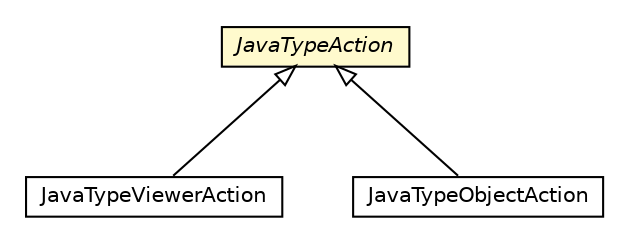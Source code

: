 #!/usr/local/bin/dot
#
# Class diagram 
# Generated by UMLGraph version 5.1 (http://www.umlgraph.org/)
#

digraph G {
	edge [fontname="Helvetica",fontsize=10,labelfontname="Helvetica",labelfontsize=10];
	node [fontname="Helvetica",fontsize=10,shape=plaintext];
	nodesep=0.25;
	ranksep=0.5;
	// net.sf.commonclipse.popup.actions.JavaTypeViewerAction
	c274 [label=<<table title="net.sf.commonclipse.popup.actions.JavaTypeViewerAction" border="0" cellborder="1" cellspacing="0" cellpadding="2" port="p" href="./JavaTypeViewerAction.html">
		<tr><td><table border="0" cellspacing="0" cellpadding="1">
<tr><td align="center" balign="center"> JavaTypeViewerAction </td></tr>
		</table></td></tr>
		</table>>, fontname="Helvetica", fontcolor="black", fontsize=10.0];
	// net.sf.commonclipse.popup.actions.JavaTypeObjectAction
	c275 [label=<<table title="net.sf.commonclipse.popup.actions.JavaTypeObjectAction" border="0" cellborder="1" cellspacing="0" cellpadding="2" port="p" href="./JavaTypeObjectAction.html">
		<tr><td><table border="0" cellspacing="0" cellpadding="1">
<tr><td align="center" balign="center"> JavaTypeObjectAction </td></tr>
		</table></td></tr>
		</table>>, fontname="Helvetica", fontcolor="black", fontsize=10.0];
	// net.sf.commonclipse.popup.actions.JavaTypeAction
	c276 [label=<<table title="net.sf.commonclipse.popup.actions.JavaTypeAction" border="0" cellborder="1" cellspacing="0" cellpadding="2" port="p" bgcolor="lemonChiffon" href="./JavaTypeAction.html">
		<tr><td><table border="0" cellspacing="0" cellpadding="1">
<tr><td align="center" balign="center"><font face="Helvetica-Oblique"> JavaTypeAction </font></td></tr>
		</table></td></tr>
		</table>>, fontname="Helvetica", fontcolor="black", fontsize=10.0];
	//net.sf.commonclipse.popup.actions.JavaTypeViewerAction extends net.sf.commonclipse.popup.actions.JavaTypeAction
	c276:p -> c274:p [dir=back,arrowtail=empty];
	//net.sf.commonclipse.popup.actions.JavaTypeObjectAction extends net.sf.commonclipse.popup.actions.JavaTypeAction
	c276:p -> c275:p [dir=back,arrowtail=empty];
}

